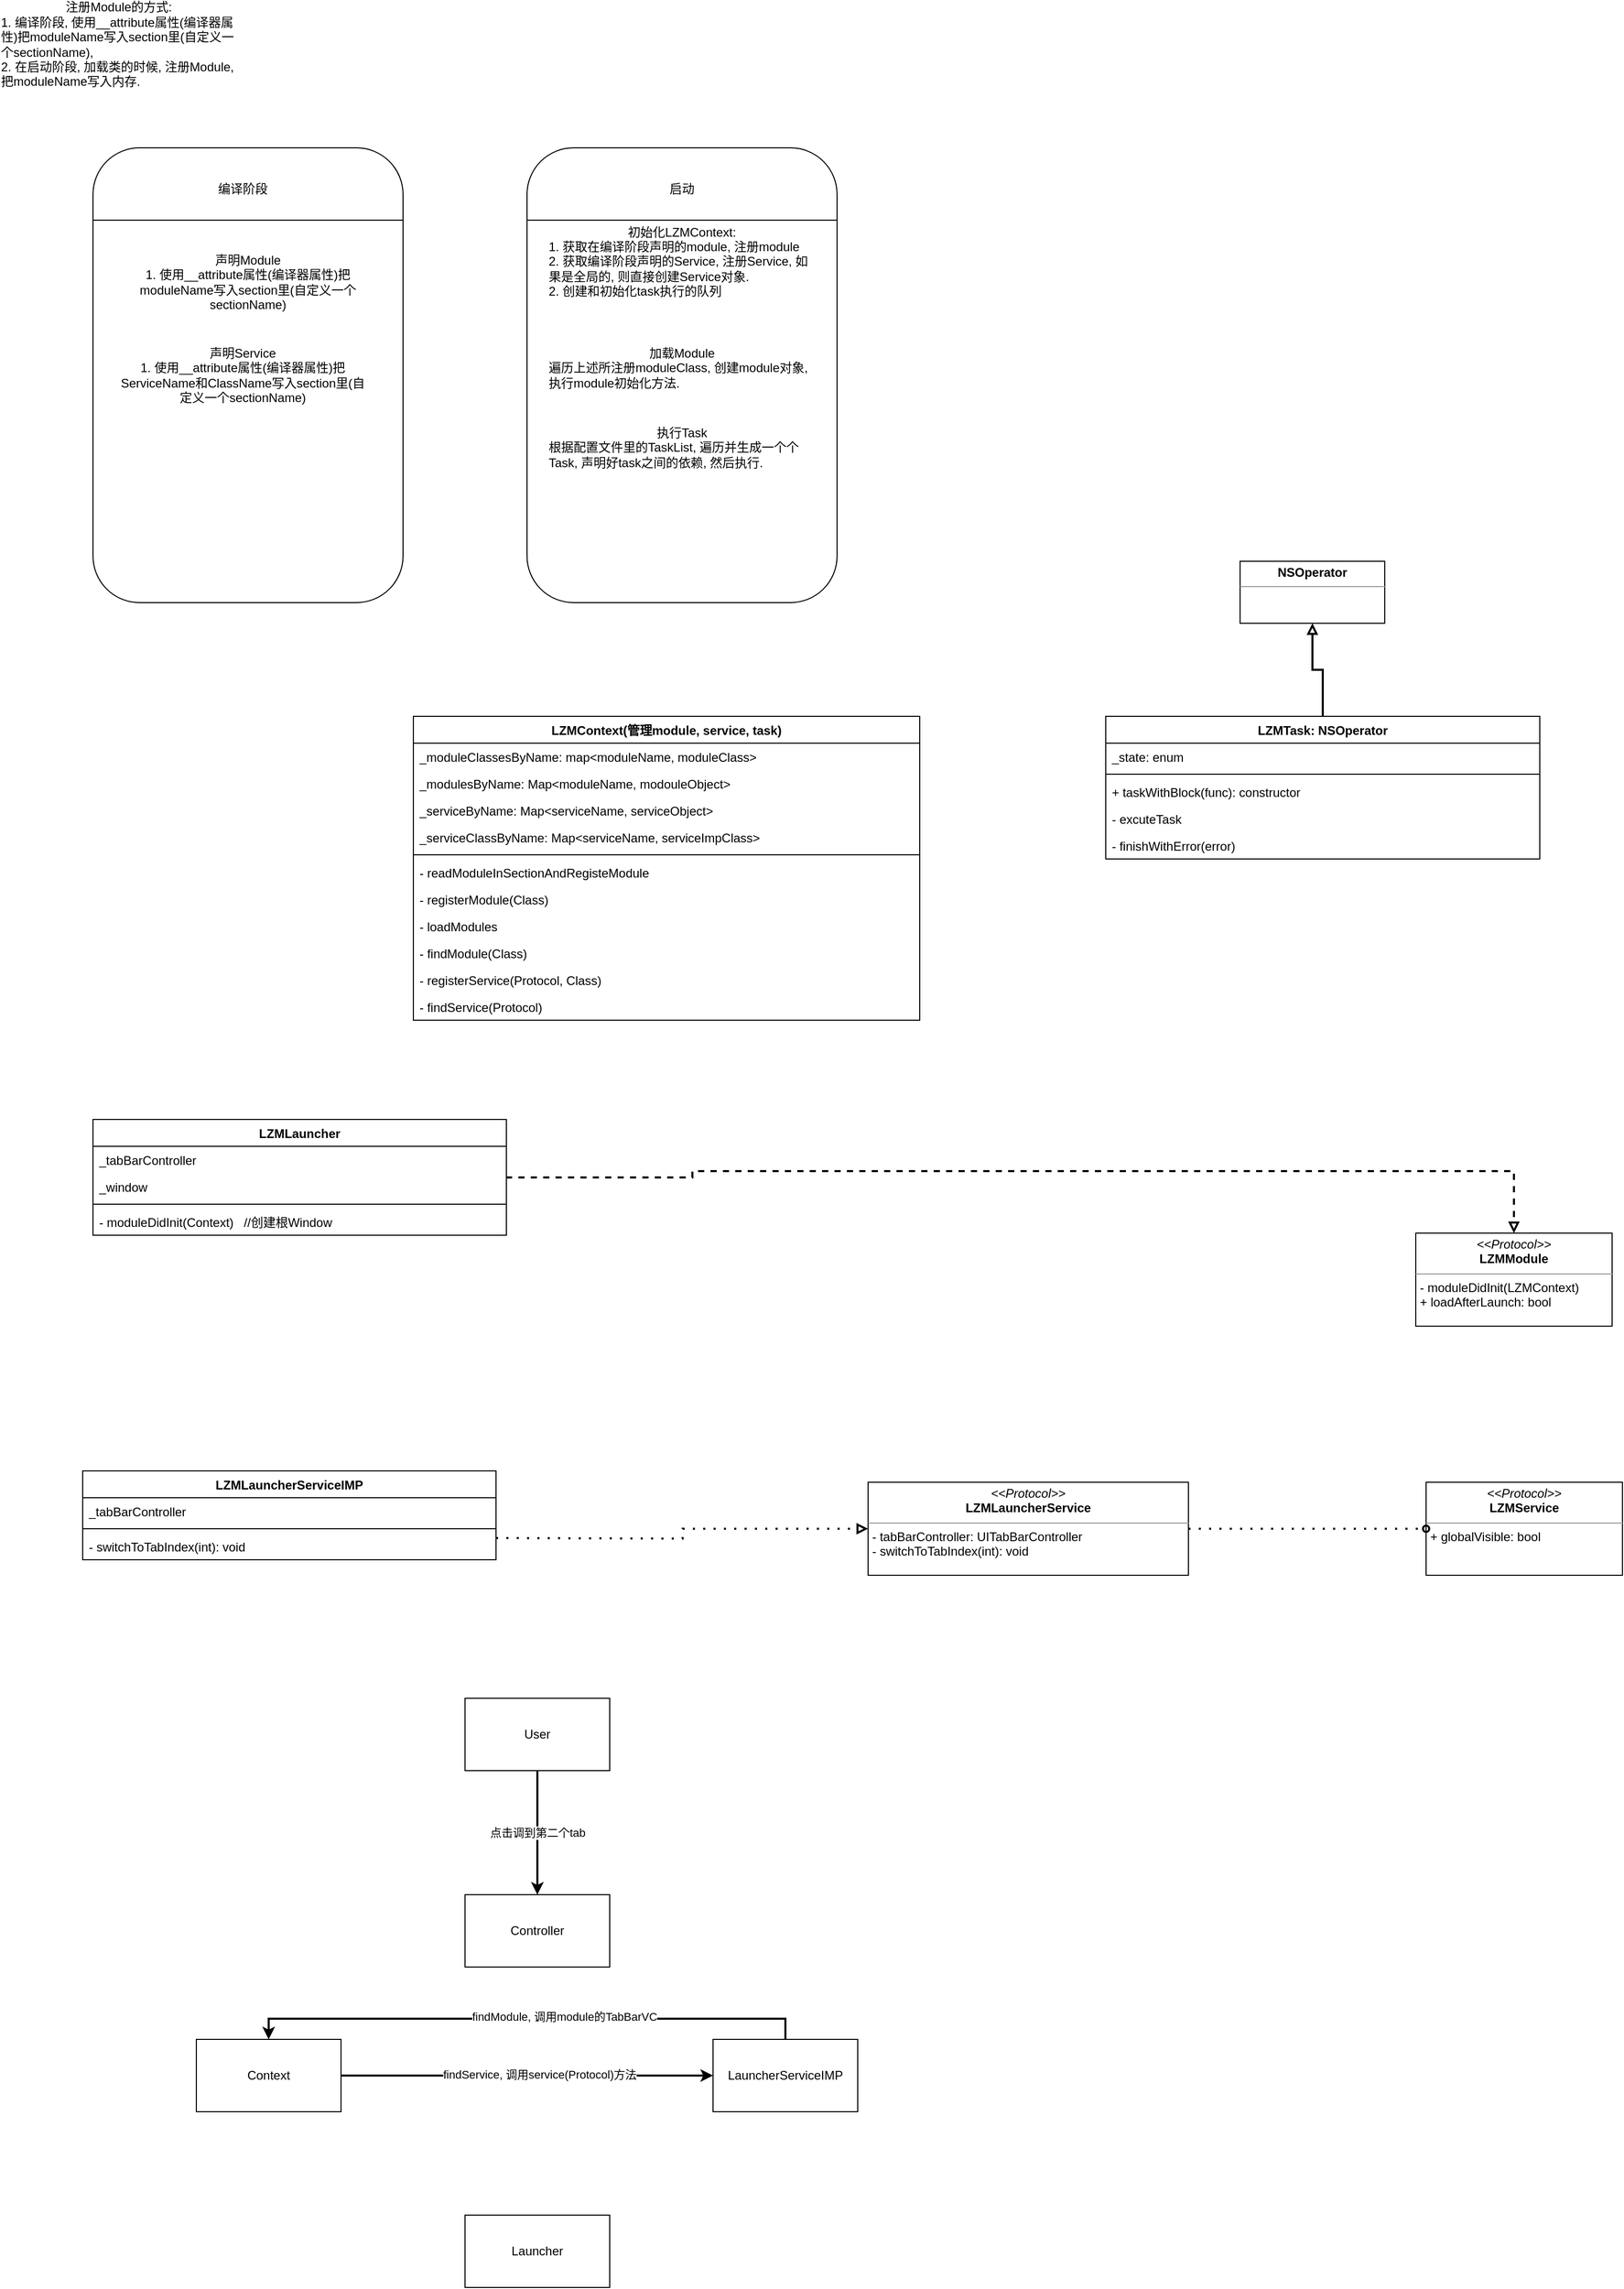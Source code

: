 <mxfile version="14.7.10" type="github">
  <diagram id="U8yK6cQryB4MRYCS27Vf" name="Page-1">
    <mxGraphModel dx="2431" dy="1255" grid="1" gridSize="10" guides="1" tooltips="1" connect="1" arrows="1" fold="1" page="1" pageScale="1" pageWidth="10000" pageHeight="10000" math="0" shadow="0">
      <root>
        <mxCell id="0" />
        <mxCell id="1" parent="0" />
        <mxCell id="AdRxEW4dZARf76ZbknjQ-5" value="LZMContext(管理module, service, task)" style="swimlane;fontStyle=1;align=center;verticalAlign=top;childLayout=stackLayout;horizontal=1;startSize=26;horizontalStack=0;resizeParent=1;resizeParentMax=0;resizeLast=0;collapsible=1;marginBottom=0;" parent="1" vertex="1">
          <mxGeometry x="560" y="1050" width="490" height="294" as="geometry" />
        </mxCell>
        <mxCell id="AdRxEW4dZARf76ZbknjQ-6" value="_moduleClassesByName: map&lt;moduleName, moduleClass&gt;" style="text;strokeColor=none;fillColor=none;align=left;verticalAlign=top;spacingLeft=4;spacingRight=4;overflow=hidden;rotatable=0;points=[[0,0.5],[1,0.5]];portConstraint=eastwest;" parent="AdRxEW4dZARf76ZbknjQ-5" vertex="1">
          <mxGeometry y="26" width="490" height="26" as="geometry" />
        </mxCell>
        <mxCell id="AdRxEW4dZARf76ZbknjQ-16" value="_modulesByName: Map&lt;moduleName, modouleObject&gt;" style="text;strokeColor=none;fillColor=none;align=left;verticalAlign=top;spacingLeft=4;spacingRight=4;overflow=hidden;rotatable=0;points=[[0,0.5],[1,0.5]];portConstraint=eastwest;" parent="AdRxEW4dZARf76ZbknjQ-5" vertex="1">
          <mxGeometry y="52" width="490" height="26" as="geometry" />
        </mxCell>
        <mxCell id="Q-jp-RgFeVscWHWHAW9i-17" value="_serviceByName: Map&lt;serviceName, serviceObject&gt;" style="text;strokeColor=none;fillColor=none;align=left;verticalAlign=top;spacingLeft=4;spacingRight=4;overflow=hidden;rotatable=0;points=[[0,0.5],[1,0.5]];portConstraint=eastwest;" vertex="1" parent="AdRxEW4dZARf76ZbknjQ-5">
          <mxGeometry y="78" width="490" height="26" as="geometry" />
        </mxCell>
        <mxCell id="Q-jp-RgFeVscWHWHAW9i-16" value="_serviceClassByName: Map&lt;serviceName, serviceImpClass&gt;" style="text;strokeColor=none;fillColor=none;align=left;verticalAlign=top;spacingLeft=4;spacingRight=4;overflow=hidden;rotatable=0;points=[[0,0.5],[1,0.5]];portConstraint=eastwest;" vertex="1" parent="AdRxEW4dZARf76ZbknjQ-5">
          <mxGeometry y="104" width="490" height="26" as="geometry" />
        </mxCell>
        <mxCell id="AdRxEW4dZARf76ZbknjQ-7" value="" style="line;strokeWidth=1;fillColor=none;align=left;verticalAlign=middle;spacingTop=-1;spacingLeft=3;spacingRight=3;rotatable=0;labelPosition=right;points=[];portConstraint=eastwest;" parent="AdRxEW4dZARf76ZbknjQ-5" vertex="1">
          <mxGeometry y="130" width="490" height="8" as="geometry" />
        </mxCell>
        <mxCell id="AdRxEW4dZARf76ZbknjQ-8" value="- readModuleInSectionAndRegisteModule" style="text;strokeColor=none;fillColor=none;align=left;verticalAlign=top;spacingLeft=4;spacingRight=4;overflow=hidden;rotatable=0;points=[[0,0.5],[1,0.5]];portConstraint=eastwest;" parent="AdRxEW4dZARf76ZbknjQ-5" vertex="1">
          <mxGeometry y="138" width="490" height="26" as="geometry" />
        </mxCell>
        <mxCell id="AdRxEW4dZARf76ZbknjQ-12" value="- registerModule(Class)" style="text;strokeColor=none;fillColor=none;align=left;verticalAlign=top;spacingLeft=4;spacingRight=4;overflow=hidden;rotatable=0;points=[[0,0.5],[1,0.5]];portConstraint=eastwest;" parent="AdRxEW4dZARf76ZbknjQ-5" vertex="1">
          <mxGeometry y="164" width="490" height="26" as="geometry" />
        </mxCell>
        <mxCell id="AdRxEW4dZARf76ZbknjQ-11" value="- loadModules" style="text;strokeColor=none;fillColor=none;align=left;verticalAlign=top;spacingLeft=4;spacingRight=4;overflow=hidden;rotatable=0;points=[[0,0.5],[1,0.5]];portConstraint=eastwest;" parent="AdRxEW4dZARf76ZbknjQ-5" vertex="1">
          <mxGeometry y="190" width="490" height="26" as="geometry" />
        </mxCell>
        <mxCell id="AdRxEW4dZARf76ZbknjQ-14" value="- findModule(Class)" style="text;strokeColor=none;fillColor=none;align=left;verticalAlign=top;spacingLeft=4;spacingRight=4;overflow=hidden;rotatable=0;points=[[0,0.5],[1,0.5]];portConstraint=eastwest;" parent="AdRxEW4dZARf76ZbknjQ-5" vertex="1">
          <mxGeometry y="216" width="490" height="26" as="geometry" />
        </mxCell>
        <mxCell id="Q-jp-RgFeVscWHWHAW9i-14" value="- registerService(Protocol, Class)" style="text;strokeColor=none;fillColor=none;align=left;verticalAlign=top;spacingLeft=4;spacingRight=4;overflow=hidden;rotatable=0;points=[[0,0.5],[1,0.5]];portConstraint=eastwest;movable=1;resizable=1;deletable=1;editable=1;connectable=1;" vertex="1" parent="AdRxEW4dZARf76ZbknjQ-5">
          <mxGeometry y="242" width="490" height="26" as="geometry" />
        </mxCell>
        <mxCell id="AdRxEW4dZARf76ZbknjQ-15" value="- findService(Protocol)" style="text;strokeColor=none;fillColor=none;align=left;verticalAlign=top;spacingLeft=4;spacingRight=4;overflow=hidden;rotatable=0;points=[[0,0.5],[1,0.5]];portConstraint=eastwest;movable=1;resizable=1;deletable=1;editable=1;connectable=1;" parent="AdRxEW4dZARf76ZbknjQ-5" vertex="1">
          <mxGeometry y="268" width="490" height="26" as="geometry" />
        </mxCell>
        <mxCell id="AdRxEW4dZARf76ZbknjQ-17" value="" style="rounded=1;whiteSpace=wrap;html=1;" parent="1" vertex="1">
          <mxGeometry x="670" y="500" width="300" height="440" as="geometry" />
        </mxCell>
        <mxCell id="AdRxEW4dZARf76ZbknjQ-18" value="" style="endArrow=none;html=1;" parent="1" source="AdRxEW4dZARf76ZbknjQ-17" edge="1">
          <mxGeometry width="50" height="50" relative="1" as="geometry">
            <mxPoint x="710" y="550" as="sourcePoint" />
            <mxPoint x="760" y="500" as="targetPoint" />
          </mxGeometry>
        </mxCell>
        <mxCell id="AdRxEW4dZARf76ZbknjQ-22" value="启动" style="text;html=1;strokeColor=none;fillColor=none;align=center;verticalAlign=middle;whiteSpace=wrap;rounded=0;" parent="1" vertex="1">
          <mxGeometry x="715" y="530" width="210" height="20" as="geometry" />
        </mxCell>
        <mxCell id="AdRxEW4dZARf76ZbknjQ-23" value="" style="rounded=1;whiteSpace=wrap;html=1;" parent="1" vertex="1">
          <mxGeometry x="250" y="500" width="300" height="440" as="geometry" />
        </mxCell>
        <mxCell id="AdRxEW4dZARf76ZbknjQ-24" value="" style="endArrow=none;html=1;" parent="1" source="AdRxEW4dZARf76ZbknjQ-23" edge="1">
          <mxGeometry width="50" height="50" relative="1" as="geometry">
            <mxPoint x="290" y="550" as="sourcePoint" />
            <mxPoint x="340" y="500" as="targetPoint" />
          </mxGeometry>
        </mxCell>
        <mxCell id="AdRxEW4dZARf76ZbknjQ-25" value="编译阶段" style="text;html=1;strokeColor=none;fillColor=none;align=center;verticalAlign=middle;whiteSpace=wrap;rounded=0;" parent="1" vertex="1">
          <mxGeometry x="290" y="530" width="210" height="20" as="geometry" />
        </mxCell>
        <mxCell id="Q-jp-RgFeVscWHWHAW9i-1" value="声明Module&lt;br&gt;1.&amp;nbsp;&lt;span style=&quot;text-align: left&quot;&gt;使用__attribute属性(编译器属性)把moduleName写入section里(自定义一个sectionName)&lt;/span&gt;" style="text;html=1;strokeColor=none;fillColor=none;align=center;verticalAlign=middle;whiteSpace=wrap;rounded=0;" vertex="1" parent="1">
          <mxGeometry x="275" y="620" width="250" height="20" as="geometry" />
        </mxCell>
        <mxCell id="Q-jp-RgFeVscWHWHAW9i-2" value="" style="endArrow=none;html=1;" edge="1" parent="1">
          <mxGeometry width="50" height="50" relative="1" as="geometry">
            <mxPoint x="250" y="570" as="sourcePoint" />
            <mxPoint x="550" y="570" as="targetPoint" />
          </mxGeometry>
        </mxCell>
        <mxCell id="Q-jp-RgFeVscWHWHAW9i-3" value="注册Module的方式:&lt;br&gt;&lt;div style=&quot;text-align: left&quot;&gt;&lt;span&gt;1. 编译阶段, 使用__attribute属性(编译器属性)把moduleName写入section里(自定义一个sectionName),&lt;/span&gt;&lt;/div&gt;&lt;div style=&quot;text-align: left&quot;&gt;&lt;span&gt;2. 在启动阶段, 加载类的时候, 注册Module, 把moduleName写入内存.&lt;/span&gt;&lt;/div&gt;" style="text;html=1;strokeColor=none;fillColor=none;align=center;verticalAlign=middle;whiteSpace=wrap;rounded=0;" vertex="1" parent="1">
          <mxGeometry x="160" y="390" width="230" height="20" as="geometry" />
        </mxCell>
        <mxCell id="Q-jp-RgFeVscWHWHAW9i-4" value="" style="endArrow=none;html=1;" edge="1" parent="1">
          <mxGeometry width="50" height="50" relative="1" as="geometry">
            <mxPoint x="670" y="570" as="sourcePoint" />
            <mxPoint x="970" y="570" as="targetPoint" />
          </mxGeometry>
        </mxCell>
        <mxCell id="Q-jp-RgFeVscWHWHAW9i-5" value="初始化LZMContext:&lt;br&gt;&lt;div style=&quot;text-align: left&quot;&gt;&lt;span&gt;1. 获取在编译阶段声明的module, 注册module&lt;/span&gt;&lt;/div&gt;&lt;div style=&quot;text-align: left&quot;&gt;&lt;span&gt;2. 获取编译阶段声明的Service, 注册Service, 如果是全局的, 则直接创建Service对象.&lt;/span&gt;&lt;/div&gt;&lt;div style=&quot;text-align: left&quot;&gt;&lt;span&gt;2. 创建和初始化task执行的队列&lt;/span&gt;&lt;/div&gt;" style="text;html=1;strokeColor=none;fillColor=none;align=center;verticalAlign=middle;whiteSpace=wrap;rounded=0;" vertex="1" parent="1">
          <mxGeometry x="690" y="600" width="260" height="20" as="geometry" />
        </mxCell>
        <mxCell id="Q-jp-RgFeVscWHWHAW9i-9" value="&lt;p style=&quot;margin: 0px ; margin-top: 4px ; text-align: center&quot;&gt;&lt;i&gt;&amp;lt;&amp;lt;Protocol&amp;gt;&amp;gt;&lt;/i&gt;&lt;br&gt;&lt;b&gt;LZMModule&lt;/b&gt;&lt;/p&gt;&lt;hr size=&quot;1&quot;&gt;&lt;p style=&quot;margin: 0px ; margin-left: 4px&quot;&gt;- moduleDidInit(LZMContext)&lt;br&gt;+ loadAfterLaunch: bool&lt;/p&gt;" style="verticalAlign=top;align=left;overflow=fill;fontSize=12;fontFamily=Helvetica;html=1;" vertex="1" parent="1">
          <mxGeometry x="1530" y="1550" width="190" height="90" as="geometry" />
        </mxCell>
        <mxCell id="Q-jp-RgFeVscWHWHAW9i-12" value="加载Module&lt;br&gt;&lt;div style=&quot;text-align: left&quot;&gt;遍历上述所注册moduleClass, 创建module对象, 执行module初始化方法.&lt;/div&gt;&lt;div style=&quot;text-align: left&quot;&gt;&lt;br&gt;&lt;/div&gt;" style="text;html=1;strokeColor=none;fillColor=none;align=center;verticalAlign=middle;whiteSpace=wrap;rounded=0;" vertex="1" parent="1">
          <mxGeometry x="690" y="710" width="260" height="20" as="geometry" />
        </mxCell>
        <mxCell id="Q-jp-RgFeVscWHWHAW9i-13" value="声明Service&lt;br&gt;1.&amp;nbsp;&lt;span style=&quot;text-align: left&quot;&gt;使用__attribute属性(编译器属性)把ServiceName和ClassName写入section里(自定义一个sectionName)&lt;/span&gt;" style="text;html=1;strokeColor=none;fillColor=none;align=center;verticalAlign=middle;whiteSpace=wrap;rounded=0;" vertex="1" parent="1">
          <mxGeometry x="270" y="710" width="250" height="20" as="geometry" />
        </mxCell>
        <mxCell id="Q-jp-RgFeVscWHWHAW9i-15" value="&lt;p style=&quot;margin: 0px ; margin-top: 4px ; text-align: center&quot;&gt;&lt;i&gt;&amp;lt;&amp;lt;Protocol&amp;gt;&amp;gt;&lt;/i&gt;&lt;br&gt;&lt;b&gt;LZMService&lt;/b&gt;&lt;/p&gt;&lt;hr size=&quot;1&quot;&gt;&lt;p style=&quot;margin: 0px ; margin-left: 4px&quot;&gt;+ globalVisible: bool&lt;/p&gt;" style="verticalAlign=top;align=left;overflow=fill;fontSize=12;fontFamily=Helvetica;html=1;" vertex="1" parent="1">
          <mxGeometry x="1540" y="1791" width="190" height="90" as="geometry" />
        </mxCell>
        <mxCell id="Q-jp-RgFeVscWHWHAW9i-18" value="执行Task&lt;br&gt;&lt;div style=&quot;text-align: left&quot;&gt;根据配置文件里的TaskList, 遍历并生成一个个Task, 声明好task之间的依赖, 然后执行.&lt;/div&gt;" style="text;html=1;strokeColor=none;fillColor=none;align=center;verticalAlign=middle;whiteSpace=wrap;rounded=0;" vertex="1" parent="1">
          <mxGeometry x="690" y="780" width="260" height="20" as="geometry" />
        </mxCell>
        <mxCell id="Q-jp-RgFeVscWHWHAW9i-36" style="edgeStyle=orthogonalEdgeStyle;rounded=0;orthogonalLoop=1;jettySize=auto;html=1;dashed=1;strokeWidth=2;entryX=0.5;entryY=0;entryDx=0;entryDy=0;endArrow=block;endFill=0;exitX=0.999;exitY=0.158;exitDx=0;exitDy=0;exitPerimeter=0;" edge="1" parent="1" source="Q-jp-RgFeVscWHWHAW9i-27" target="Q-jp-RgFeVscWHWHAW9i-9">
          <mxGeometry relative="1" as="geometry">
            <mxPoint x="1600" y="1650" as="targetPoint" />
            <Array as="points">
              <mxPoint x="830" y="1496" />
              <mxPoint x="830" y="1490" />
              <mxPoint x="1625" y="1490" />
            </Array>
          </mxGeometry>
        </mxCell>
        <mxCell id="Q-jp-RgFeVscWHWHAW9i-23" value="LZMLauncher" style="swimlane;fontStyle=1;align=center;verticalAlign=top;childLayout=stackLayout;horizontal=1;startSize=26;horizontalStack=0;resizeParent=1;resizeParentMax=0;resizeLast=0;collapsible=1;marginBottom=0;" vertex="1" parent="1">
          <mxGeometry x="250" y="1440" width="400" height="112" as="geometry" />
        </mxCell>
        <mxCell id="Q-jp-RgFeVscWHWHAW9i-24" value="_tabBarController" style="text;strokeColor=none;fillColor=none;align=left;verticalAlign=top;spacingLeft=4;spacingRight=4;overflow=hidden;rotatable=0;points=[[0,0.5],[1,0.5]];portConstraint=eastwest;" vertex="1" parent="Q-jp-RgFeVscWHWHAW9i-23">
          <mxGeometry y="26" width="400" height="26" as="geometry" />
        </mxCell>
        <mxCell id="Q-jp-RgFeVscWHWHAW9i-27" value="_window" style="text;strokeColor=none;fillColor=none;align=left;verticalAlign=top;spacingLeft=4;spacingRight=4;overflow=hidden;rotatable=0;points=[[0,0.5],[1,0.5]];portConstraint=eastwest;" vertex="1" parent="Q-jp-RgFeVscWHWHAW9i-23">
          <mxGeometry y="52" width="400" height="26" as="geometry" />
        </mxCell>
        <mxCell id="Q-jp-RgFeVscWHWHAW9i-25" value="" style="line;strokeWidth=1;fillColor=none;align=left;verticalAlign=middle;spacingTop=-1;spacingLeft=3;spacingRight=3;rotatable=0;labelPosition=right;points=[];portConstraint=eastwest;" vertex="1" parent="Q-jp-RgFeVscWHWHAW9i-23">
          <mxGeometry y="78" width="400" height="8" as="geometry" />
        </mxCell>
        <mxCell id="Q-jp-RgFeVscWHWHAW9i-26" value="- moduleDidInit(Context)   //创建根Window" style="text;strokeColor=none;fillColor=none;align=left;verticalAlign=top;spacingLeft=4;spacingRight=4;overflow=hidden;rotatable=0;points=[[0,0.5],[1,0.5]];portConstraint=eastwest;" vertex="1" parent="Q-jp-RgFeVscWHWHAW9i-23">
          <mxGeometry y="86" width="400" height="26" as="geometry" />
        </mxCell>
        <mxCell id="Q-jp-RgFeVscWHWHAW9i-46" style="edgeStyle=orthogonalEdgeStyle;rounded=0;orthogonalLoop=1;jettySize=auto;html=1;entryX=0.5;entryY=1;entryDx=0;entryDy=0;startArrow=none;startFill=0;strokeWidth=2;endArrow=block;endFill=0;" edge="1" parent="1" source="Q-jp-RgFeVscWHWHAW9i-29" target="Q-jp-RgFeVscWHWHAW9i-45">
          <mxGeometry relative="1" as="geometry" />
        </mxCell>
        <mxCell id="Q-jp-RgFeVscWHWHAW9i-29" value="LZMTask: NSOperator" style="swimlane;fontStyle=1;align=center;verticalAlign=top;childLayout=stackLayout;horizontal=1;startSize=26;horizontalStack=0;resizeParent=1;resizeParentMax=0;resizeLast=0;collapsible=1;marginBottom=0;" vertex="1" parent="1">
          <mxGeometry x="1230" y="1050" width="420" height="138" as="geometry" />
        </mxCell>
        <mxCell id="Q-jp-RgFeVscWHWHAW9i-33" value="_state: enum" style="text;strokeColor=none;fillColor=none;align=left;verticalAlign=top;spacingLeft=4;spacingRight=4;overflow=hidden;rotatable=0;points=[[0,0.5],[1,0.5]];portConstraint=eastwest;" vertex="1" parent="Q-jp-RgFeVscWHWHAW9i-29">
          <mxGeometry y="26" width="420" height="26" as="geometry" />
        </mxCell>
        <mxCell id="Q-jp-RgFeVscWHWHAW9i-31" value="" style="line;strokeWidth=1;fillColor=none;align=left;verticalAlign=middle;spacingTop=-1;spacingLeft=3;spacingRight=3;rotatable=0;labelPosition=right;points=[];portConstraint=eastwest;" vertex="1" parent="Q-jp-RgFeVscWHWHAW9i-29">
          <mxGeometry y="52" width="420" height="8" as="geometry" />
        </mxCell>
        <mxCell id="Q-jp-RgFeVscWHWHAW9i-32" value="+ taskWithBlock(func): constructor" style="text;strokeColor=none;fillColor=none;align=left;verticalAlign=top;spacingLeft=4;spacingRight=4;overflow=hidden;rotatable=0;points=[[0,0.5],[1,0.5]];portConstraint=eastwest;" vertex="1" parent="Q-jp-RgFeVscWHWHAW9i-29">
          <mxGeometry y="60" width="420" height="26" as="geometry" />
        </mxCell>
        <mxCell id="Q-jp-RgFeVscWHWHAW9i-34" value="- excuteTask" style="text;strokeColor=none;fillColor=none;align=left;verticalAlign=top;spacingLeft=4;spacingRight=4;overflow=hidden;rotatable=0;points=[[0,0.5],[1,0.5]];portConstraint=eastwest;" vertex="1" parent="Q-jp-RgFeVscWHWHAW9i-29">
          <mxGeometry y="86" width="420" height="26" as="geometry" />
        </mxCell>
        <mxCell id="Q-jp-RgFeVscWHWHAW9i-35" value="- finishWithError(error)" style="text;strokeColor=none;fillColor=none;align=left;verticalAlign=top;spacingLeft=4;spacingRight=4;overflow=hidden;rotatable=0;points=[[0,0.5],[1,0.5]];portConstraint=eastwest;" vertex="1" parent="Q-jp-RgFeVscWHWHAW9i-29">
          <mxGeometry y="112" width="420" height="26" as="geometry" />
        </mxCell>
        <mxCell id="Q-jp-RgFeVscWHWHAW9i-37" value="LZMLauncherServiceIMP" style="swimlane;fontStyle=1;align=center;verticalAlign=top;childLayout=stackLayout;horizontal=1;startSize=26;horizontalStack=0;resizeParent=1;resizeParentMax=0;resizeLast=0;collapsible=1;marginBottom=0;" vertex="1" parent="1">
          <mxGeometry x="240" y="1780" width="400" height="86" as="geometry" />
        </mxCell>
        <mxCell id="Q-jp-RgFeVscWHWHAW9i-38" value="_tabBarController" style="text;strokeColor=none;fillColor=none;align=left;verticalAlign=top;spacingLeft=4;spacingRight=4;overflow=hidden;rotatable=0;points=[[0,0.5],[1,0.5]];portConstraint=eastwest;" vertex="1" parent="Q-jp-RgFeVscWHWHAW9i-37">
          <mxGeometry y="26" width="400" height="26" as="geometry" />
        </mxCell>
        <mxCell id="Q-jp-RgFeVscWHWHAW9i-40" value="" style="line;strokeWidth=1;fillColor=none;align=left;verticalAlign=middle;spacingTop=-1;spacingLeft=3;spacingRight=3;rotatable=0;labelPosition=right;points=[];portConstraint=eastwest;" vertex="1" parent="Q-jp-RgFeVscWHWHAW9i-37">
          <mxGeometry y="52" width="400" height="8" as="geometry" />
        </mxCell>
        <mxCell id="Q-jp-RgFeVscWHWHAW9i-41" value="- switchToTabIndex(int): void" style="text;strokeColor=none;fillColor=none;align=left;verticalAlign=top;spacingLeft=4;spacingRight=4;overflow=hidden;rotatable=0;points=[[0,0.5],[1,0.5]];portConstraint=eastwest;" vertex="1" parent="Q-jp-RgFeVscWHWHAW9i-37">
          <mxGeometry y="60" width="400" height="26" as="geometry" />
        </mxCell>
        <mxCell id="Q-jp-RgFeVscWHWHAW9i-44" style="edgeStyle=orthogonalEdgeStyle;rounded=0;orthogonalLoop=1;jettySize=auto;html=1;entryX=0;entryY=0.5;entryDx=0;entryDy=0;dashed=1;strokeWidth=2;startArrow=none;startFill=0;dashPattern=1 4;endArrow=oval;endFill=0;" edge="1" parent="1" source="Q-jp-RgFeVscWHWHAW9i-42" target="Q-jp-RgFeVscWHWHAW9i-15">
          <mxGeometry relative="1" as="geometry" />
        </mxCell>
        <mxCell id="Q-jp-RgFeVscWHWHAW9i-42" value="&lt;p style=&quot;margin: 0px ; margin-top: 4px ; text-align: center&quot;&gt;&lt;i&gt;&amp;lt;&amp;lt;Protocol&amp;gt;&amp;gt;&lt;/i&gt;&lt;br&gt;&lt;b&gt;LZMLauncherService&lt;/b&gt;&lt;/p&gt;&lt;hr size=&quot;1&quot;&gt;&lt;p style=&quot;margin: 0px ; margin-left: 4px&quot;&gt;- tabBarController: UITabBarController&lt;/p&gt;&lt;p style=&quot;margin: 0px ; margin-left: 4px&quot;&gt;- switchToTabIndex(int): void&lt;/p&gt;" style="verticalAlign=top;align=left;overflow=fill;fontSize=12;fontFamily=Helvetica;html=1;" vertex="1" parent="1">
          <mxGeometry x="1000" y="1791" width="310" height="90" as="geometry" />
        </mxCell>
        <mxCell id="Q-jp-RgFeVscWHWHAW9i-45" value="&lt;p style=&quot;margin: 0px ; margin-top: 4px ; text-align: center&quot;&gt;&lt;b&gt;NSOperator&lt;/b&gt;&lt;/p&gt;&lt;hr size=&quot;1&quot;&gt;&lt;div style=&quot;height: 2px&quot;&gt;&lt;/div&gt;" style="verticalAlign=top;align=left;overflow=fill;fontSize=12;fontFamily=Helvetica;html=1;" vertex="1" parent="1">
          <mxGeometry x="1360" y="900" width="140" height="60" as="geometry" />
        </mxCell>
        <mxCell id="Q-jp-RgFeVscWHWHAW9i-47" style="edgeStyle=orthogonalEdgeStyle;rounded=0;orthogonalLoop=1;jettySize=auto;html=1;exitX=1;exitY=0.5;exitDx=0;exitDy=0;entryX=0;entryY=0.5;entryDx=0;entryDy=0;dashed=1;dashPattern=1 4;startArrow=none;startFill=0;endArrow=block;endFill=0;strokeWidth=2;" edge="1" parent="1" target="Q-jp-RgFeVscWHWHAW9i-42">
          <mxGeometry relative="1" as="geometry">
            <mxPoint x="640" y="1845" as="sourcePoint" />
          </mxGeometry>
        </mxCell>
        <mxCell id="Q-jp-RgFeVscWHWHAW9i-63" style="edgeStyle=orthogonalEdgeStyle;rounded=0;orthogonalLoop=1;jettySize=auto;html=1;entryX=0;entryY=0.5;entryDx=0;entryDy=0;startArrow=none;startFill=0;endArrow=classic;endFill=1;strokeWidth=2;" edge="1" parent="1" source="Q-jp-RgFeVscWHWHAW9i-48" target="Q-jp-RgFeVscWHWHAW9i-58">
          <mxGeometry relative="1" as="geometry" />
        </mxCell>
        <mxCell id="Q-jp-RgFeVscWHWHAW9i-64" value="Text" style="edgeLabel;html=1;align=center;verticalAlign=middle;resizable=0;points=[];" vertex="1" connectable="0" parent="Q-jp-RgFeVscWHWHAW9i-63">
          <mxGeometry x="-0.189" y="-1" relative="1" as="geometry">
            <mxPoint as="offset" />
          </mxGeometry>
        </mxCell>
        <mxCell id="Q-jp-RgFeVscWHWHAW9i-65" value="findService, 调用service(Protocol)方法" style="edgeLabel;html=1;align=center;verticalAlign=middle;resizable=0;points=[];" vertex="1" connectable="0" parent="Q-jp-RgFeVscWHWHAW9i-63">
          <mxGeometry x="0.066" y="1" relative="1" as="geometry">
            <mxPoint as="offset" />
          </mxGeometry>
        </mxCell>
        <mxCell id="Q-jp-RgFeVscWHWHAW9i-48" value="" style="rounded=0;whiteSpace=wrap;html=1;" vertex="1" parent="1">
          <mxGeometry x="350" y="2330" width="140" height="70" as="geometry" />
        </mxCell>
        <mxCell id="Q-jp-RgFeVscWHWHAW9i-50" value="Context" style="text;html=1;strokeColor=none;fillColor=none;align=center;verticalAlign=middle;whiteSpace=wrap;rounded=0;" vertex="1" parent="1">
          <mxGeometry x="370" y="2355" width="100" height="20" as="geometry" />
        </mxCell>
        <mxCell id="Q-jp-RgFeVscWHWHAW9i-54" value="" style="rounded=0;whiteSpace=wrap;html=1;" vertex="1" parent="1">
          <mxGeometry x="610" y="2190" width="140" height="70" as="geometry" />
        </mxCell>
        <mxCell id="Q-jp-RgFeVscWHWHAW9i-55" value="Controller" style="text;html=1;strokeColor=none;fillColor=none;align=center;verticalAlign=middle;whiteSpace=wrap;rounded=0;" vertex="1" parent="1">
          <mxGeometry x="630" y="2215" width="100" height="20" as="geometry" />
        </mxCell>
        <mxCell id="Q-jp-RgFeVscWHWHAW9i-56" value="" style="rounded=0;whiteSpace=wrap;html=1;" vertex="1" parent="1">
          <mxGeometry x="610" y="2500" width="140" height="70" as="geometry" />
        </mxCell>
        <mxCell id="Q-jp-RgFeVscWHWHAW9i-57" value="Launcher" style="text;html=1;strokeColor=none;fillColor=none;align=center;verticalAlign=middle;whiteSpace=wrap;rounded=0;" vertex="1" parent="1">
          <mxGeometry x="630" y="2525" width="100" height="20" as="geometry" />
        </mxCell>
        <mxCell id="Q-jp-RgFeVscWHWHAW9i-69" style="edgeStyle=orthogonalEdgeStyle;rounded=0;orthogonalLoop=1;jettySize=auto;html=1;entryX=0.5;entryY=0;entryDx=0;entryDy=0;startArrow=none;startFill=0;endArrow=classic;endFill=1;strokeWidth=2;" edge="1" parent="1" source="Q-jp-RgFeVscWHWHAW9i-58" target="Q-jp-RgFeVscWHWHAW9i-48">
          <mxGeometry relative="1" as="geometry">
            <Array as="points">
              <mxPoint x="920" y="2310" />
              <mxPoint x="420" y="2310" />
            </Array>
          </mxGeometry>
        </mxCell>
        <mxCell id="Q-jp-RgFeVscWHWHAW9i-70" value="findModule, 调用module的TabBarVC" style="edgeLabel;html=1;align=center;verticalAlign=middle;resizable=0;points=[];" vertex="1" connectable="0" parent="Q-jp-RgFeVscWHWHAW9i-69">
          <mxGeometry x="-0.131" y="-2" relative="1" as="geometry">
            <mxPoint as="offset" />
          </mxGeometry>
        </mxCell>
        <mxCell id="Q-jp-RgFeVscWHWHAW9i-58" value="" style="rounded=0;whiteSpace=wrap;html=1;" vertex="1" parent="1">
          <mxGeometry x="850" y="2330" width="140" height="70" as="geometry" />
        </mxCell>
        <mxCell id="Q-jp-RgFeVscWHWHAW9i-59" value="LauncherServiceIMP" style="text;html=1;strokeColor=none;fillColor=none;align=center;verticalAlign=middle;whiteSpace=wrap;rounded=0;" vertex="1" parent="1">
          <mxGeometry x="870" y="2355" width="100" height="20" as="geometry" />
        </mxCell>
        <mxCell id="Q-jp-RgFeVscWHWHAW9i-62" value="点击调到第二个tab" style="edgeStyle=orthogonalEdgeStyle;rounded=0;orthogonalLoop=1;jettySize=auto;html=1;entryX=0.5;entryY=0;entryDx=0;entryDy=0;startArrow=none;startFill=0;endArrow=classic;endFill=1;strokeWidth=2;" edge="1" parent="1" source="Q-jp-RgFeVscWHWHAW9i-60" target="Q-jp-RgFeVscWHWHAW9i-54">
          <mxGeometry relative="1" as="geometry" />
        </mxCell>
        <mxCell id="Q-jp-RgFeVscWHWHAW9i-60" value="" style="rounded=0;whiteSpace=wrap;html=1;" vertex="1" parent="1">
          <mxGeometry x="610" y="2000" width="140" height="70" as="geometry" />
        </mxCell>
        <mxCell id="Q-jp-RgFeVscWHWHAW9i-61" value="User" style="text;html=1;strokeColor=none;fillColor=none;align=center;verticalAlign=middle;whiteSpace=wrap;rounded=0;" vertex="1" parent="1">
          <mxGeometry x="630" y="2025" width="100" height="20" as="geometry" />
        </mxCell>
      </root>
    </mxGraphModel>
  </diagram>
</mxfile>
